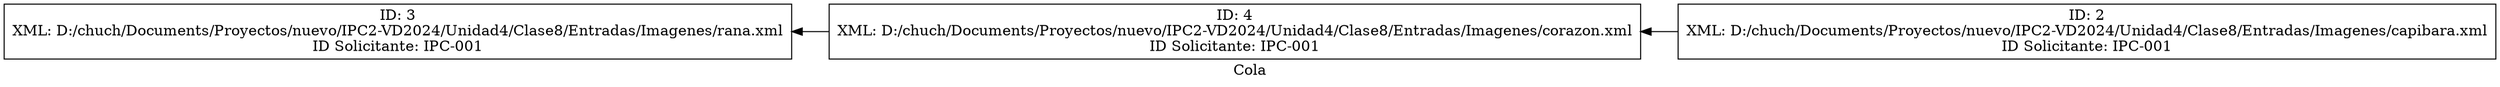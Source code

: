 digraph G {
    rankdir="RL";
    label="Cola";
    node[shape=box];
    nodo0[label="ID: 2\nXML: D:/chuch/Documents/Proyectos/nuevo/IPC2-VD2024/Unidad4/Clase8/Entradas/Imagenes/capibara.xml\nID Solicitante: IPC-001"];
nodo1[label="ID: 4\nXML: D:/chuch/Documents/Proyectos/nuevo/IPC2-VD2024/Unidad4/Clase8/Entradas/Imagenes/corazon.xml\nID Solicitante: IPC-001"];
nodo2[label="ID: 3\nXML: D:/chuch/Documents/Proyectos/nuevo/IPC2-VD2024/Unidad4/Clase8/Entradas/Imagenes/rana.xml\nID Solicitante: IPC-001"];
nodo0 -> nodo1;
nodo1 -> nodo2;
}
